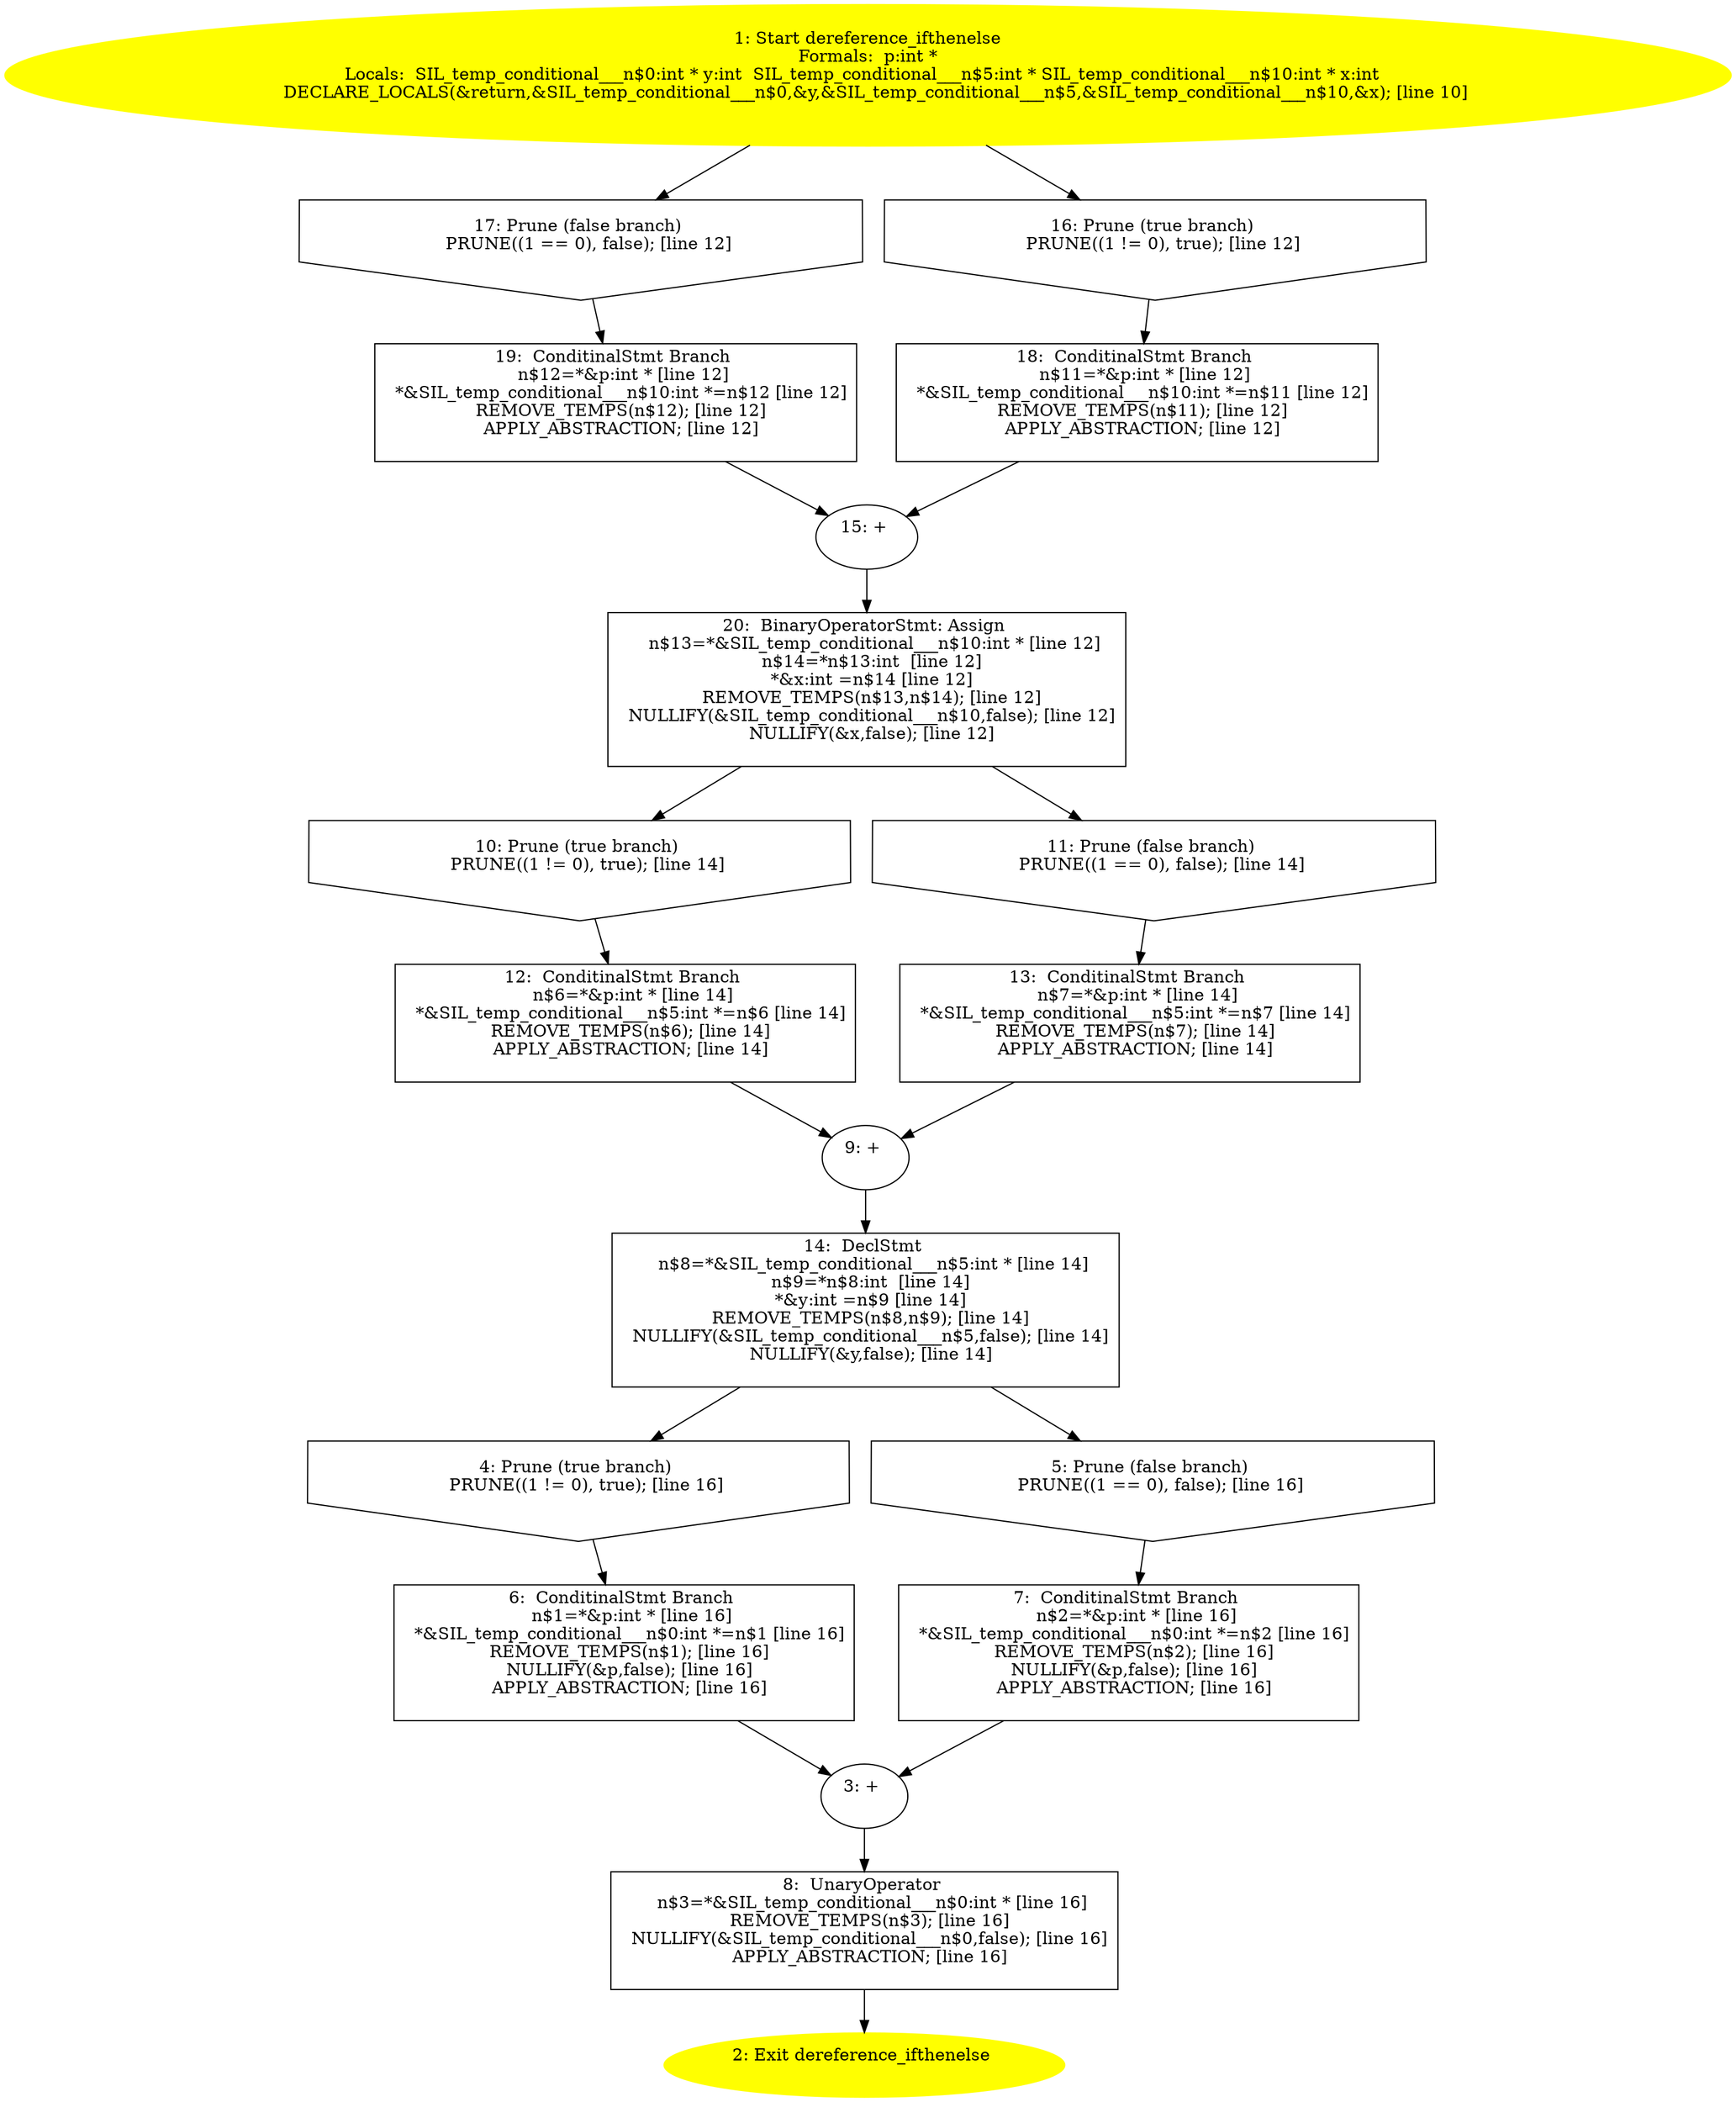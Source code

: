 digraph iCFG {
20 [label="20:  BinaryOperatorStmt: Assign \n   n$13=*&SIL_temp_conditional___n$10:int * [line 12]\n  n$14=*n$13:int  [line 12]\n  *&x:int =n$14 [line 12]\n  REMOVE_TEMPS(n$13,n$14); [line 12]\n  NULLIFY(&SIL_temp_conditional___n$10,false); [line 12]\n  NULLIFY(&x,false); [line 12]\n " shape="box"]
	

	 20 -> 10 ;
	 20 -> 11 ;
19 [label="19:  ConditinalStmt Branch \n   n$12=*&p:int * [line 12]\n  *&SIL_temp_conditional___n$10:int *=n$12 [line 12]\n  REMOVE_TEMPS(n$12); [line 12]\n  APPLY_ABSTRACTION; [line 12]\n " shape="box"]
	

	 19 -> 15 ;
18 [label="18:  ConditinalStmt Branch \n   n$11=*&p:int * [line 12]\n  *&SIL_temp_conditional___n$10:int *=n$11 [line 12]\n  REMOVE_TEMPS(n$11); [line 12]\n  APPLY_ABSTRACTION; [line 12]\n " shape="box"]
	

	 18 -> 15 ;
17 [label="17: Prune (false branch) \n   PRUNE((1 == 0), false); [line 12]\n " shape="invhouse"]
	

	 17 -> 19 ;
16 [label="16: Prune (true branch) \n   PRUNE((1 != 0), true); [line 12]\n " shape="invhouse"]
	

	 16 -> 18 ;
15 [label="15: + \n  " ]
	

	 15 -> 20 ;
14 [label="14:  DeclStmt \n   n$8=*&SIL_temp_conditional___n$5:int * [line 14]\n  n$9=*n$8:int  [line 14]\n  *&y:int =n$9 [line 14]\n  REMOVE_TEMPS(n$8,n$9); [line 14]\n  NULLIFY(&SIL_temp_conditional___n$5,false); [line 14]\n  NULLIFY(&y,false); [line 14]\n " shape="box"]
	

	 14 -> 4 ;
	 14 -> 5 ;
13 [label="13:  ConditinalStmt Branch \n   n$7=*&p:int * [line 14]\n  *&SIL_temp_conditional___n$5:int *=n$7 [line 14]\n  REMOVE_TEMPS(n$7); [line 14]\n  APPLY_ABSTRACTION; [line 14]\n " shape="box"]
	

	 13 -> 9 ;
12 [label="12:  ConditinalStmt Branch \n   n$6=*&p:int * [line 14]\n  *&SIL_temp_conditional___n$5:int *=n$6 [line 14]\n  REMOVE_TEMPS(n$6); [line 14]\n  APPLY_ABSTRACTION; [line 14]\n " shape="box"]
	

	 12 -> 9 ;
11 [label="11: Prune (false branch) \n   PRUNE((1 == 0), false); [line 14]\n " shape="invhouse"]
	

	 11 -> 13 ;
10 [label="10: Prune (true branch) \n   PRUNE((1 != 0), true); [line 14]\n " shape="invhouse"]
	

	 10 -> 12 ;
9 [label="9: + \n  " ]
	

	 9 -> 14 ;
8 [label="8:  UnaryOperator \n   n$3=*&SIL_temp_conditional___n$0:int * [line 16]\n  REMOVE_TEMPS(n$3); [line 16]\n  NULLIFY(&SIL_temp_conditional___n$0,false); [line 16]\n  APPLY_ABSTRACTION; [line 16]\n " shape="box"]
	

	 8 -> 2 ;
7 [label="7:  ConditinalStmt Branch \n   n$2=*&p:int * [line 16]\n  *&SIL_temp_conditional___n$0:int *=n$2 [line 16]\n  REMOVE_TEMPS(n$2); [line 16]\n  NULLIFY(&p,false); [line 16]\n  APPLY_ABSTRACTION; [line 16]\n " shape="box"]
	

	 7 -> 3 ;
6 [label="6:  ConditinalStmt Branch \n   n$1=*&p:int * [line 16]\n  *&SIL_temp_conditional___n$0:int *=n$1 [line 16]\n  REMOVE_TEMPS(n$1); [line 16]\n  NULLIFY(&p,false); [line 16]\n  APPLY_ABSTRACTION; [line 16]\n " shape="box"]
	

	 6 -> 3 ;
5 [label="5: Prune (false branch) \n   PRUNE((1 == 0), false); [line 16]\n " shape="invhouse"]
	

	 5 -> 7 ;
4 [label="4: Prune (true branch) \n   PRUNE((1 != 0), true); [line 16]\n " shape="invhouse"]
	

	 4 -> 6 ;
3 [label="3: + \n  " ]
	

	 3 -> 8 ;
2 [label="2: Exit dereference_ifthenelse \n  " color=yellow style=filled]
	

1 [label="1: Start dereference_ifthenelse\nFormals:  p:int *\nLocals:  SIL_temp_conditional___n$0:int * y:int  SIL_temp_conditional___n$5:int * SIL_temp_conditional___n$10:int * x:int  \n   DECLARE_LOCALS(&return,&SIL_temp_conditional___n$0,&y,&SIL_temp_conditional___n$5,&SIL_temp_conditional___n$10,&x); [line 10]\n " color=yellow style=filled]
	

	 1 -> 16 ;
	 1 -> 17 ;
}

